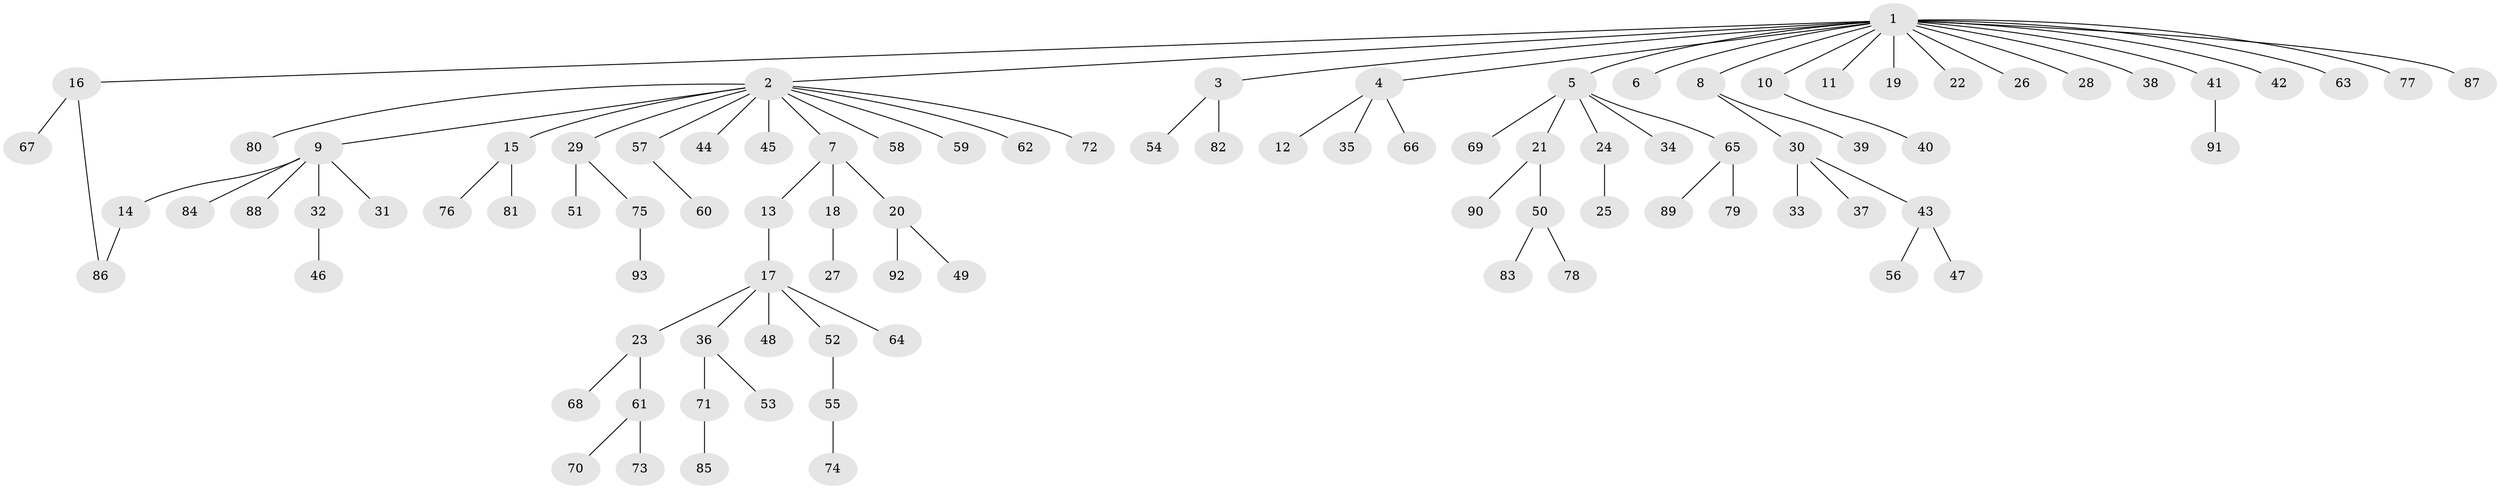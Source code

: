 // Generated by graph-tools (version 1.1) at 2025/11/02/27/25 16:11:09]
// undirected, 93 vertices, 93 edges
graph export_dot {
graph [start="1"]
  node [color=gray90,style=filled];
  1;
  2;
  3;
  4;
  5;
  6;
  7;
  8;
  9;
  10;
  11;
  12;
  13;
  14;
  15;
  16;
  17;
  18;
  19;
  20;
  21;
  22;
  23;
  24;
  25;
  26;
  27;
  28;
  29;
  30;
  31;
  32;
  33;
  34;
  35;
  36;
  37;
  38;
  39;
  40;
  41;
  42;
  43;
  44;
  45;
  46;
  47;
  48;
  49;
  50;
  51;
  52;
  53;
  54;
  55;
  56;
  57;
  58;
  59;
  60;
  61;
  62;
  63;
  64;
  65;
  66;
  67;
  68;
  69;
  70;
  71;
  72;
  73;
  74;
  75;
  76;
  77;
  78;
  79;
  80;
  81;
  82;
  83;
  84;
  85;
  86;
  87;
  88;
  89;
  90;
  91;
  92;
  93;
  1 -- 2;
  1 -- 3;
  1 -- 4;
  1 -- 5;
  1 -- 6;
  1 -- 8;
  1 -- 10;
  1 -- 11;
  1 -- 16;
  1 -- 19;
  1 -- 22;
  1 -- 26;
  1 -- 28;
  1 -- 38;
  1 -- 41;
  1 -- 42;
  1 -- 63;
  1 -- 77;
  1 -- 87;
  2 -- 7;
  2 -- 9;
  2 -- 15;
  2 -- 29;
  2 -- 44;
  2 -- 45;
  2 -- 57;
  2 -- 58;
  2 -- 59;
  2 -- 62;
  2 -- 72;
  2 -- 80;
  3 -- 54;
  3 -- 82;
  4 -- 12;
  4 -- 35;
  4 -- 66;
  5 -- 21;
  5 -- 24;
  5 -- 34;
  5 -- 65;
  5 -- 69;
  7 -- 13;
  7 -- 18;
  7 -- 20;
  8 -- 30;
  8 -- 39;
  9 -- 14;
  9 -- 31;
  9 -- 32;
  9 -- 84;
  9 -- 88;
  10 -- 40;
  13 -- 17;
  14 -- 86;
  15 -- 76;
  15 -- 81;
  16 -- 67;
  16 -- 86;
  17 -- 23;
  17 -- 36;
  17 -- 48;
  17 -- 52;
  17 -- 64;
  18 -- 27;
  20 -- 49;
  20 -- 92;
  21 -- 50;
  21 -- 90;
  23 -- 61;
  23 -- 68;
  24 -- 25;
  29 -- 51;
  29 -- 75;
  30 -- 33;
  30 -- 37;
  30 -- 43;
  32 -- 46;
  36 -- 53;
  36 -- 71;
  41 -- 91;
  43 -- 47;
  43 -- 56;
  50 -- 78;
  50 -- 83;
  52 -- 55;
  55 -- 74;
  57 -- 60;
  61 -- 70;
  61 -- 73;
  65 -- 79;
  65 -- 89;
  71 -- 85;
  75 -- 93;
}
